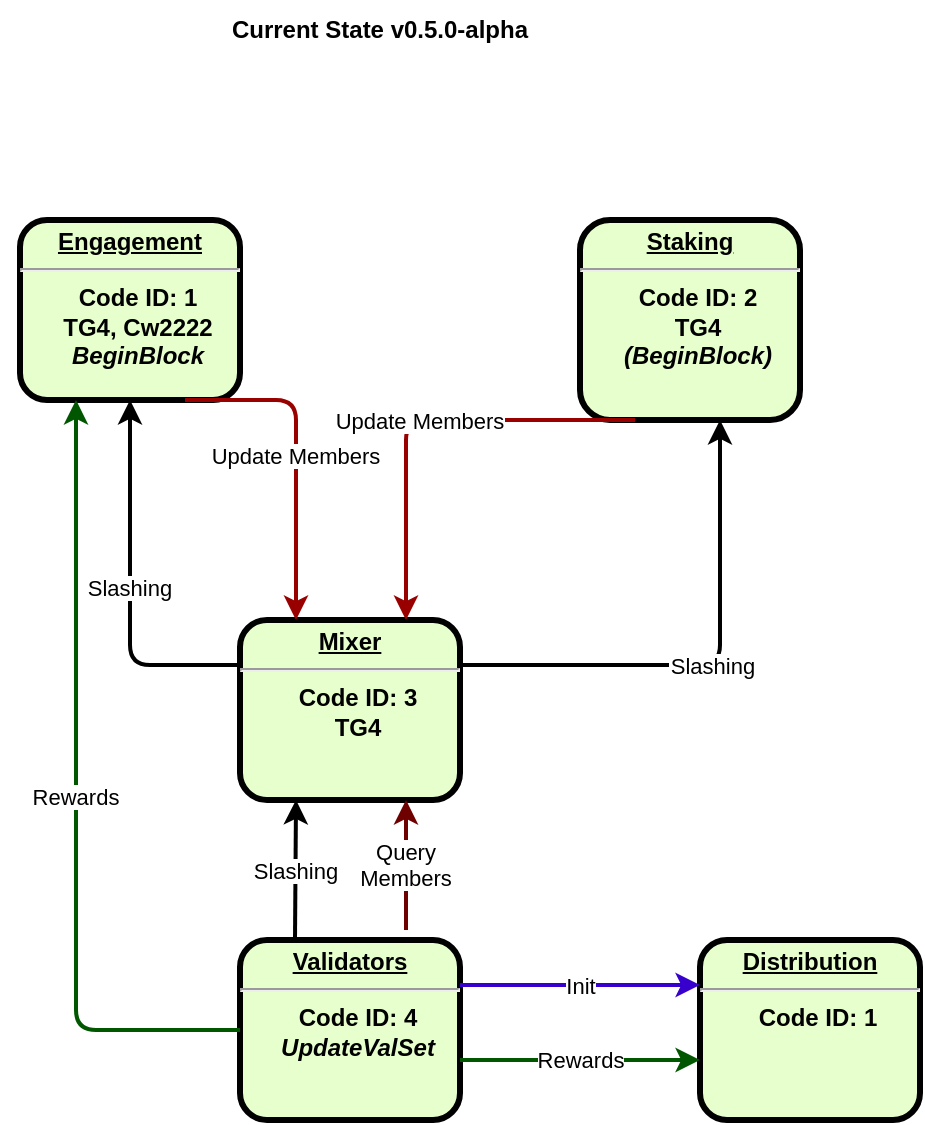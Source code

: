<mxfile version="15.5.6" type="device"><diagram name="Page-1" id="c7558073-3199-34d8-9f00-42111426c3f3"><mxGraphModel dx="830" dy="620" grid="1" gridSize="10" guides="1" tooltips="1" connect="1" arrows="1" fold="1" page="1" pageScale="1" pageWidth="826" pageHeight="1169" background="none" math="0" shadow="0"><root><mxCell id="0"/><mxCell id="1" parent="0"/><mxCell id="waD-YobBt6b_NTxNxGBE-97" value="&lt;p style=&quot;margin: 0px ; margin-top: 4px ; text-align: center ; text-decoration: underline&quot;&gt;&lt;strong&gt;Engagement&lt;/strong&gt;&lt;/p&gt;&lt;hr&gt;&lt;p style=&quot;margin: 0px ; margin-left: 8px&quot;&gt;Code ID: 1&lt;/p&gt;&lt;p style=&quot;margin: 0px ; margin-left: 8px&quot;&gt;TG4, Cw2222&lt;/p&gt;&lt;p style=&quot;margin: 0px ; margin-left: 8px&quot;&gt;&lt;i&gt;BeginBlock&lt;/i&gt;&lt;/p&gt;" style="verticalAlign=middle;align=center;overflow=fill;fontSize=12;fontFamily=Helvetica;html=1;rounded=1;fontStyle=1;strokeWidth=3;fillColor=#E6FFCC" vertex="1" parent="1"><mxGeometry x="220.0" y="150" width="110" height="90" as="geometry"/></mxCell><mxCell id="waD-YobBt6b_NTxNxGBE-98" value="&lt;p style=&quot;margin: 0px ; margin-top: 4px ; text-align: center ; text-decoration: underline&quot;&gt;&lt;strong&gt;Staking&lt;/strong&gt;&lt;/p&gt;&lt;hr&gt;&lt;p style=&quot;margin: 0px ; margin-left: 8px&quot;&gt;Code ID: 2&lt;/p&gt;&lt;p style=&quot;margin: 0px ; margin-left: 8px&quot;&gt;TG4&lt;/p&gt;&lt;p style=&quot;margin: 0px ; margin-left: 8px&quot;&gt;&lt;i&gt;(BeginBlock)&lt;/i&gt;&lt;/p&gt;" style="verticalAlign=middle;align=center;overflow=fill;fontSize=12;fontFamily=Helvetica;html=1;rounded=1;fontStyle=1;strokeWidth=3;fillColor=#E6FFCC" vertex="1" parent="1"><mxGeometry x="500" y="150" width="110" height="100" as="geometry"/></mxCell><mxCell id="waD-YobBt6b_NTxNxGBE-99" value="&lt;p style=&quot;margin: 0px ; margin-top: 4px ; text-align: center ; text-decoration: underline&quot;&gt;&lt;strong&gt;Mixer&lt;/strong&gt;&lt;/p&gt;&lt;hr&gt;&lt;p style=&quot;margin: 0px ; margin-left: 8px&quot;&gt;Code ID: 3&lt;/p&gt;&lt;p style=&quot;margin: 0px ; margin-left: 8px&quot;&gt;TG4&lt;/p&gt;" style="verticalAlign=middle;align=center;overflow=fill;fontSize=12;fontFamily=Helvetica;html=1;rounded=1;fontStyle=1;strokeWidth=3;fillColor=#E6FFCC" vertex="1" parent="1"><mxGeometry x="330.0" y="350" width="110" height="90" as="geometry"/></mxCell><mxCell id="waD-YobBt6b_NTxNxGBE-104" value="Update Members" style="edgeStyle=elbowEdgeStyle;elbow=horizontal;strokeColor=#990000;strokeWidth=2;exitX=0.75;exitY=1;exitDx=0;exitDy=0;entryX=0.25;entryY=0;entryDx=0;entryDy=0;" edge="1" parent="1" source="waD-YobBt6b_NTxNxGBE-97" target="waD-YobBt6b_NTxNxGBE-99"><mxGeometry width="100" height="100" relative="1" as="geometry"><mxPoint x="338" y="60" as="sourcePoint"/><mxPoint x="447.5" y="140" as="targetPoint"/><Array as="points"><mxPoint x="358" y="290"/></Array></mxGeometry></mxCell><mxCell id="waD-YobBt6b_NTxNxGBE-105" value="Slashing" style="edgeStyle=elbowEdgeStyle;elbow=horizontal;strokeColor=default;strokeWidth=2;exitX=0;exitY=0.25;exitDx=0;exitDy=0;entryX=0.5;entryY=1;entryDx=0;entryDy=0;" edge="1" parent="1" source="waD-YobBt6b_NTxNxGBE-99" target="waD-YobBt6b_NTxNxGBE-97"><mxGeometry width="100" height="100" relative="1" as="geometry"><mxPoint x="334" y="380" as="sourcePoint"/><mxPoint x="244" y="242" as="targetPoint"/><Array as="points"><mxPoint x="275" y="310"/></Array></mxGeometry></mxCell><mxCell id="waD-YobBt6b_NTxNxGBE-106" value="Update Members" style="edgeStyle=elbowEdgeStyle;elbow=horizontal;strokeColor=#990000;strokeWidth=2;exitX=0.25;exitY=1;exitDx=0;exitDy=0;entryX=0.75;entryY=0;entryDx=0;entryDy=0;" edge="1" parent="1" source="waD-YobBt6b_NTxNxGBE-98" target="waD-YobBt6b_NTxNxGBE-99"><mxGeometry width="100" height="100" relative="1" as="geometry"><mxPoint x="312.5" y="250" as="sourcePoint"/><mxPoint x="367.5" y="360" as="targetPoint"/><Array as="points"><mxPoint x="413" y="270"/></Array></mxGeometry></mxCell><mxCell id="waD-YobBt6b_NTxNxGBE-107" value="Slashing" style="edgeStyle=elbowEdgeStyle;elbow=horizontal;strokeColor=default;strokeWidth=2;exitX=1;exitY=0.25;exitDx=0;exitDy=0;" edge="1" parent="1" source="waD-YobBt6b_NTxNxGBE-99" target="waD-YobBt6b_NTxNxGBE-98"><mxGeometry width="100" height="100" relative="1" as="geometry"><mxPoint x="340" y="382.5" as="sourcePoint"/><mxPoint x="254" y="252" as="targetPoint"/><Array as="points"><mxPoint x="570" y="310"/></Array></mxGeometry></mxCell><mxCell id="waD-YobBt6b_NTxNxGBE-108" value="&lt;p style=&quot;margin: 0px ; margin-top: 4px ; text-align: center ; text-decoration: underline&quot;&gt;&lt;strong&gt;Validators&lt;/strong&gt;&lt;/p&gt;&lt;hr&gt;&lt;p style=&quot;margin: 0px ; margin-left: 8px&quot;&gt;Code ID: 4&lt;/p&gt;&lt;p style=&quot;margin: 0px ; margin-left: 8px&quot;&gt;&lt;i&gt;UpdateValSet&lt;/i&gt;&lt;/p&gt;" style="verticalAlign=middle;align=center;overflow=fill;fontSize=12;fontFamily=Helvetica;html=1;rounded=1;fontStyle=1;strokeWidth=3;fillColor=#E6FFCC" vertex="1" parent="1"><mxGeometry x="330.0" y="510" width="110" height="90" as="geometry"/></mxCell><mxCell id="waD-YobBt6b_NTxNxGBE-109" value="&lt;p style=&quot;margin: 0px ; margin-top: 4px ; text-align: center ; text-decoration: underline&quot;&gt;&lt;strong&gt;Distribution&lt;/strong&gt;&lt;/p&gt;&lt;hr&gt;&lt;p style=&quot;margin: 0px ; margin-left: 8px&quot;&gt;Code ID: 1&lt;/p&gt;&lt;p style=&quot;margin: 0px ; margin-left: 8px&quot;&gt;&lt;br&gt;&lt;/p&gt;" style="verticalAlign=middle;align=center;overflow=fill;fontSize=12;fontFamily=Helvetica;html=1;rounded=1;fontStyle=1;strokeWidth=3;fillColor=#E6FFCC" vertex="1" parent="1"><mxGeometry x="560.0" y="510" width="110" height="90" as="geometry"/></mxCell><mxCell id="waD-YobBt6b_NTxNxGBE-110" value="Slashing" style="edgeStyle=elbowEdgeStyle;elbow=horizontal;strokeColor=default;strokeWidth=2;exitX=0.25;exitY=0;exitDx=0;exitDy=0;entryX=0.25;entryY=1;entryDx=0;entryDy=0;" edge="1" parent="1" source="waD-YobBt6b_NTxNxGBE-108" target="waD-YobBt6b_NTxNxGBE-99"><mxGeometry width="100" height="100" relative="1" as="geometry"><mxPoint x="340" y="382.5" as="sourcePoint"/><mxPoint x="254" y="252" as="targetPoint"/><Array as="points"><mxPoint x="358" y="480"/></Array></mxGeometry></mxCell><mxCell id="waD-YobBt6b_NTxNxGBE-111" value="Query&#xa;Members" style="edgeStyle=elbowEdgeStyle;elbow=horizontal;strokeColor=#6F0000;strokeWidth=2;entryX=0.75;entryY=1;entryDx=0;entryDy=0;fillColor=#a20025;" edge="1" parent="1" target="waD-YobBt6b_NTxNxGBE-99"><mxGeometry width="100" height="100" relative="1" as="geometry"><mxPoint x="413" y="505" as="sourcePoint"/><mxPoint x="367.5" y="450" as="targetPoint"/><Array as="points"><mxPoint x="413" y="480"/></Array></mxGeometry></mxCell><mxCell id="waD-YobBt6b_NTxNxGBE-117" value="Init" style="endArrow=classic;html=1;rounded=0;strokeColor=#3700CC;exitX=1;exitY=0.25;exitDx=0;exitDy=0;entryX=0;entryY=0.25;entryDx=0;entryDy=0;fillColor=#6a00ff;strokeWidth=2;" edge="1" parent="1" source="waD-YobBt6b_NTxNxGBE-108" target="waD-YobBt6b_NTxNxGBE-109"><mxGeometry width="50" height="50" relative="1" as="geometry"><mxPoint x="390" y="420" as="sourcePoint"/><mxPoint x="440" y="370" as="targetPoint"/></mxGeometry></mxCell><mxCell id="waD-YobBt6b_NTxNxGBE-118" value="Rewards" style="endArrow=classic;html=1;rounded=0;strokeColor=#005700;exitX=1;exitY=0.25;exitDx=0;exitDy=0;entryX=0;entryY=0.25;entryDx=0;entryDy=0;fillColor=#008a00;strokeWidth=2;" edge="1" parent="1"><mxGeometry width="50" height="50" relative="1" as="geometry"><mxPoint x="440" y="570" as="sourcePoint"/><mxPoint x="560" y="570" as="targetPoint"/></mxGeometry></mxCell><mxCell id="waD-YobBt6b_NTxNxGBE-119" value="Rewards" style="edgeStyle=elbowEdgeStyle;elbow=horizontal;strokeColor=#005700;strokeWidth=2;exitX=0;exitY=0.5;exitDx=0;exitDy=0;entryX=0.25;entryY=1;entryDx=0;entryDy=0;fillColor=#008a00;" edge="1" parent="1" source="waD-YobBt6b_NTxNxGBE-108" target="waD-YobBt6b_NTxNxGBE-97"><mxGeometry width="100" height="100" relative="1" as="geometry"><mxPoint x="340" y="382.5" as="sourcePoint"/><mxPoint x="254" y="252" as="targetPoint"/><Array as="points"><mxPoint x="248" y="400"/></Array></mxGeometry></mxCell><mxCell id="waD-YobBt6b_NTxNxGBE-122" value="&lt;b&gt;Current State v0.5.0-alpha&lt;/b&gt;" style="text;html=1;strokeColor=none;fillColor=none;align=center;verticalAlign=middle;whiteSpace=wrap;rounded=0;" vertex="1" parent="1"><mxGeometry x="210" y="40" width="380" height="30" as="geometry"/></mxCell></root></mxGraphModel></diagram></mxfile>